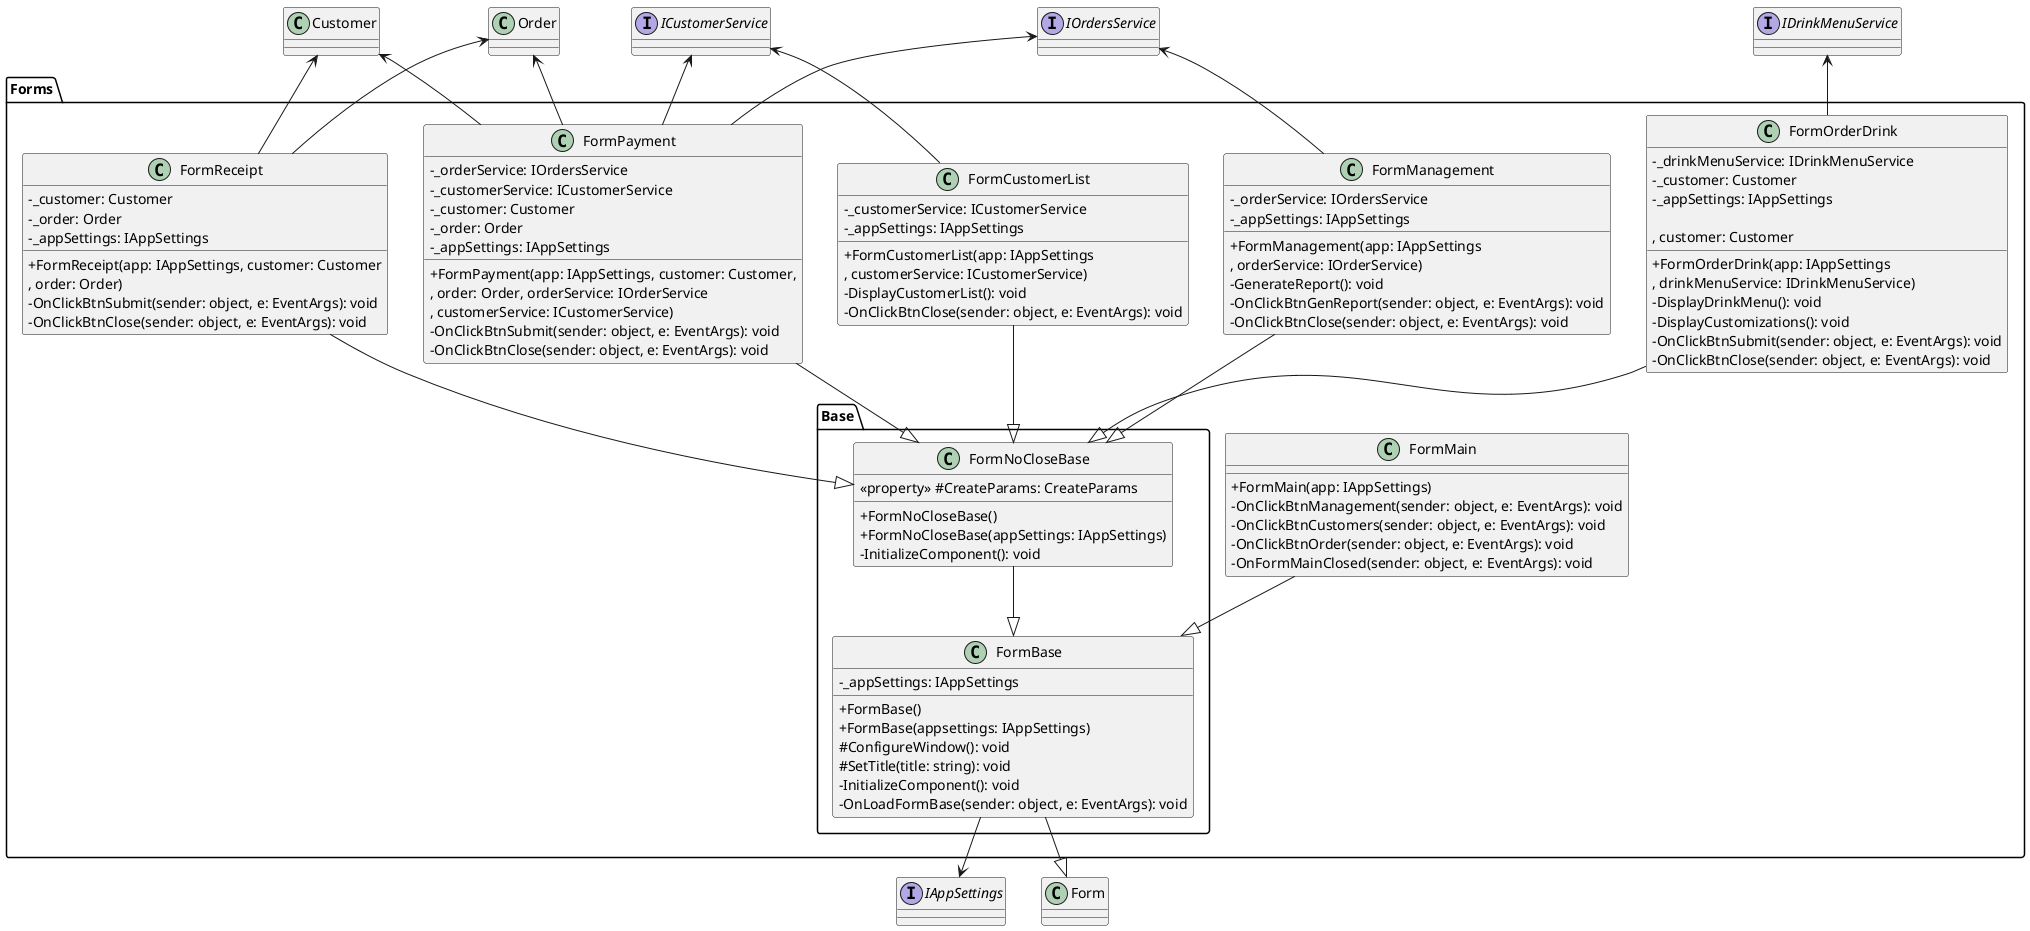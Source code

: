 @startuml

skinparam classAttributeIconSize 0 
top to bottom direction

interface IAppSettings {}
interface ICustomerService {}
interface IOrdersService {}
interface IDrinkMenuService {}
class Customer {}
class Order
class Form

package Forms {

package Base {

class FormBase {
  -_appSettings: IAppSettings

  +FormBase()
  +FormBase(appsettings: IAppSettings)
  #ConfigureWindow(): void
  #SetTitle(title: string): void
  -InitializeComponent(): void
  -OnLoadFormBase(sender: object, e: EventArgs): void
}
FormBase --|> Form
FormBase -down-> IAppSettings

class FormNoCloseBase {
  <<property>> #CreateParams: CreateParams

  +FormNoCloseBase()
  +FormNoCloseBase(appSettings: IAppSettings)
  -InitializeComponent(): void
}
FormNoCloseBase --|> FormBase

}

class FormMain {
  +FormMain(app: IAppSettings)
  -OnClickBtnManagement(sender: object, e: EventArgs): void
  -OnClickBtnCustomers(sender: object, e: EventArgs): void
  -OnClickBtnOrder(sender: object, e: EventArgs): void
  -OnFormMainClosed(sender: object, e: EventArgs): void
}
FormMain --|> FormBase

class FormManagement {
  -_orderService: IOrdersService
  -_appSettings: IAppSettings

  +FormManagement(app: IAppSettings
  , orderService: IOrderService)
  -GenerateReport(): void
  -OnClickBtnGenReport(sender: object, e: EventArgs): void
  -OnClickBtnClose(sender: object, e: EventArgs): void
}
FormManagement --|> FormNoCloseBase
FormManagement -u-> IOrdersService

class FormCustomerList {
  -_customerService: ICustomerService
  -_appSettings: IAppSettings

  +FormCustomerList(app: IAppSettings
  , customerService: ICustomerService)
  -DisplayCustomerList(): void
  -OnClickBtnClose(sender: object, e: EventArgs): void
}
FormCustomerList --|> FormNoCloseBase
FormCustomerList -u-> ICustomerService

class FormOrderDrink {
  -_drinkMenuService: IDrinkMenuService
  -_customer: Customer
  -_appSettings: IAppSettings
  
  +FormOrderDrink(app: IAppSettings
  , customer: Customer
  , drinkMenuService: IDrinkMenuService)
  -DisplayDrinkMenu(): void
  -DisplayCustomizations(): void
  -OnClickBtnSubmit(sender: object, e: EventArgs): void
  -OnClickBtnClose(sender: object, e: EventArgs): void
}
FormOrderDrink --|> FormNoCloseBase
FormOrderDrink -u-> IDrinkMenuService

class FormPayment {
  -_orderService: IOrdersService
  -_customerService: ICustomerService
  -_customer: Customer
  -_order: Order
  -_appSettings: IAppSettings
  
  +FormPayment(app: IAppSettings, customer: Customer, 
  {method}, order: Order, orderService: IOrderService
  , customerService: ICustomerService)
  -OnClickBtnSubmit(sender: object, e: EventArgs): void
  -OnClickBtnClose(sender: object, e: EventArgs): void
}
FormPayment --|> FormNoCloseBase
FormPayment -u-> IOrdersService
FormPayment -u-> ICustomerService
FormPayment -u-> Order
FormPayment -u-> Customer


class FormReceipt {
  -_customer: Customer
  -_order: Order
  -_appSettings: IAppSettings
  
  +FormReceipt(app: IAppSettings, customer: Customer
  , order: Order)
  -OnClickBtnSubmit(sender: object, e: EventArgs): void
  -OnClickBtnClose(sender: object, e: EventArgs): void
}
FormReceipt -u-> Order
FormReceipt -u-> Customer
FormReceipt --|> FormNoCloseBase


}

@enduml
